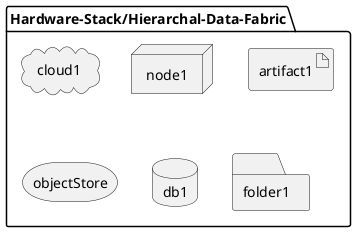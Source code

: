 @startuml

package  "Hardware-Stack/Hierarchal-Data-Fabric" {
  cloud cloud1
  node node1
  artifact artifact1
  storage objectStore
  database db1
  folder folder1
}

@enduml
